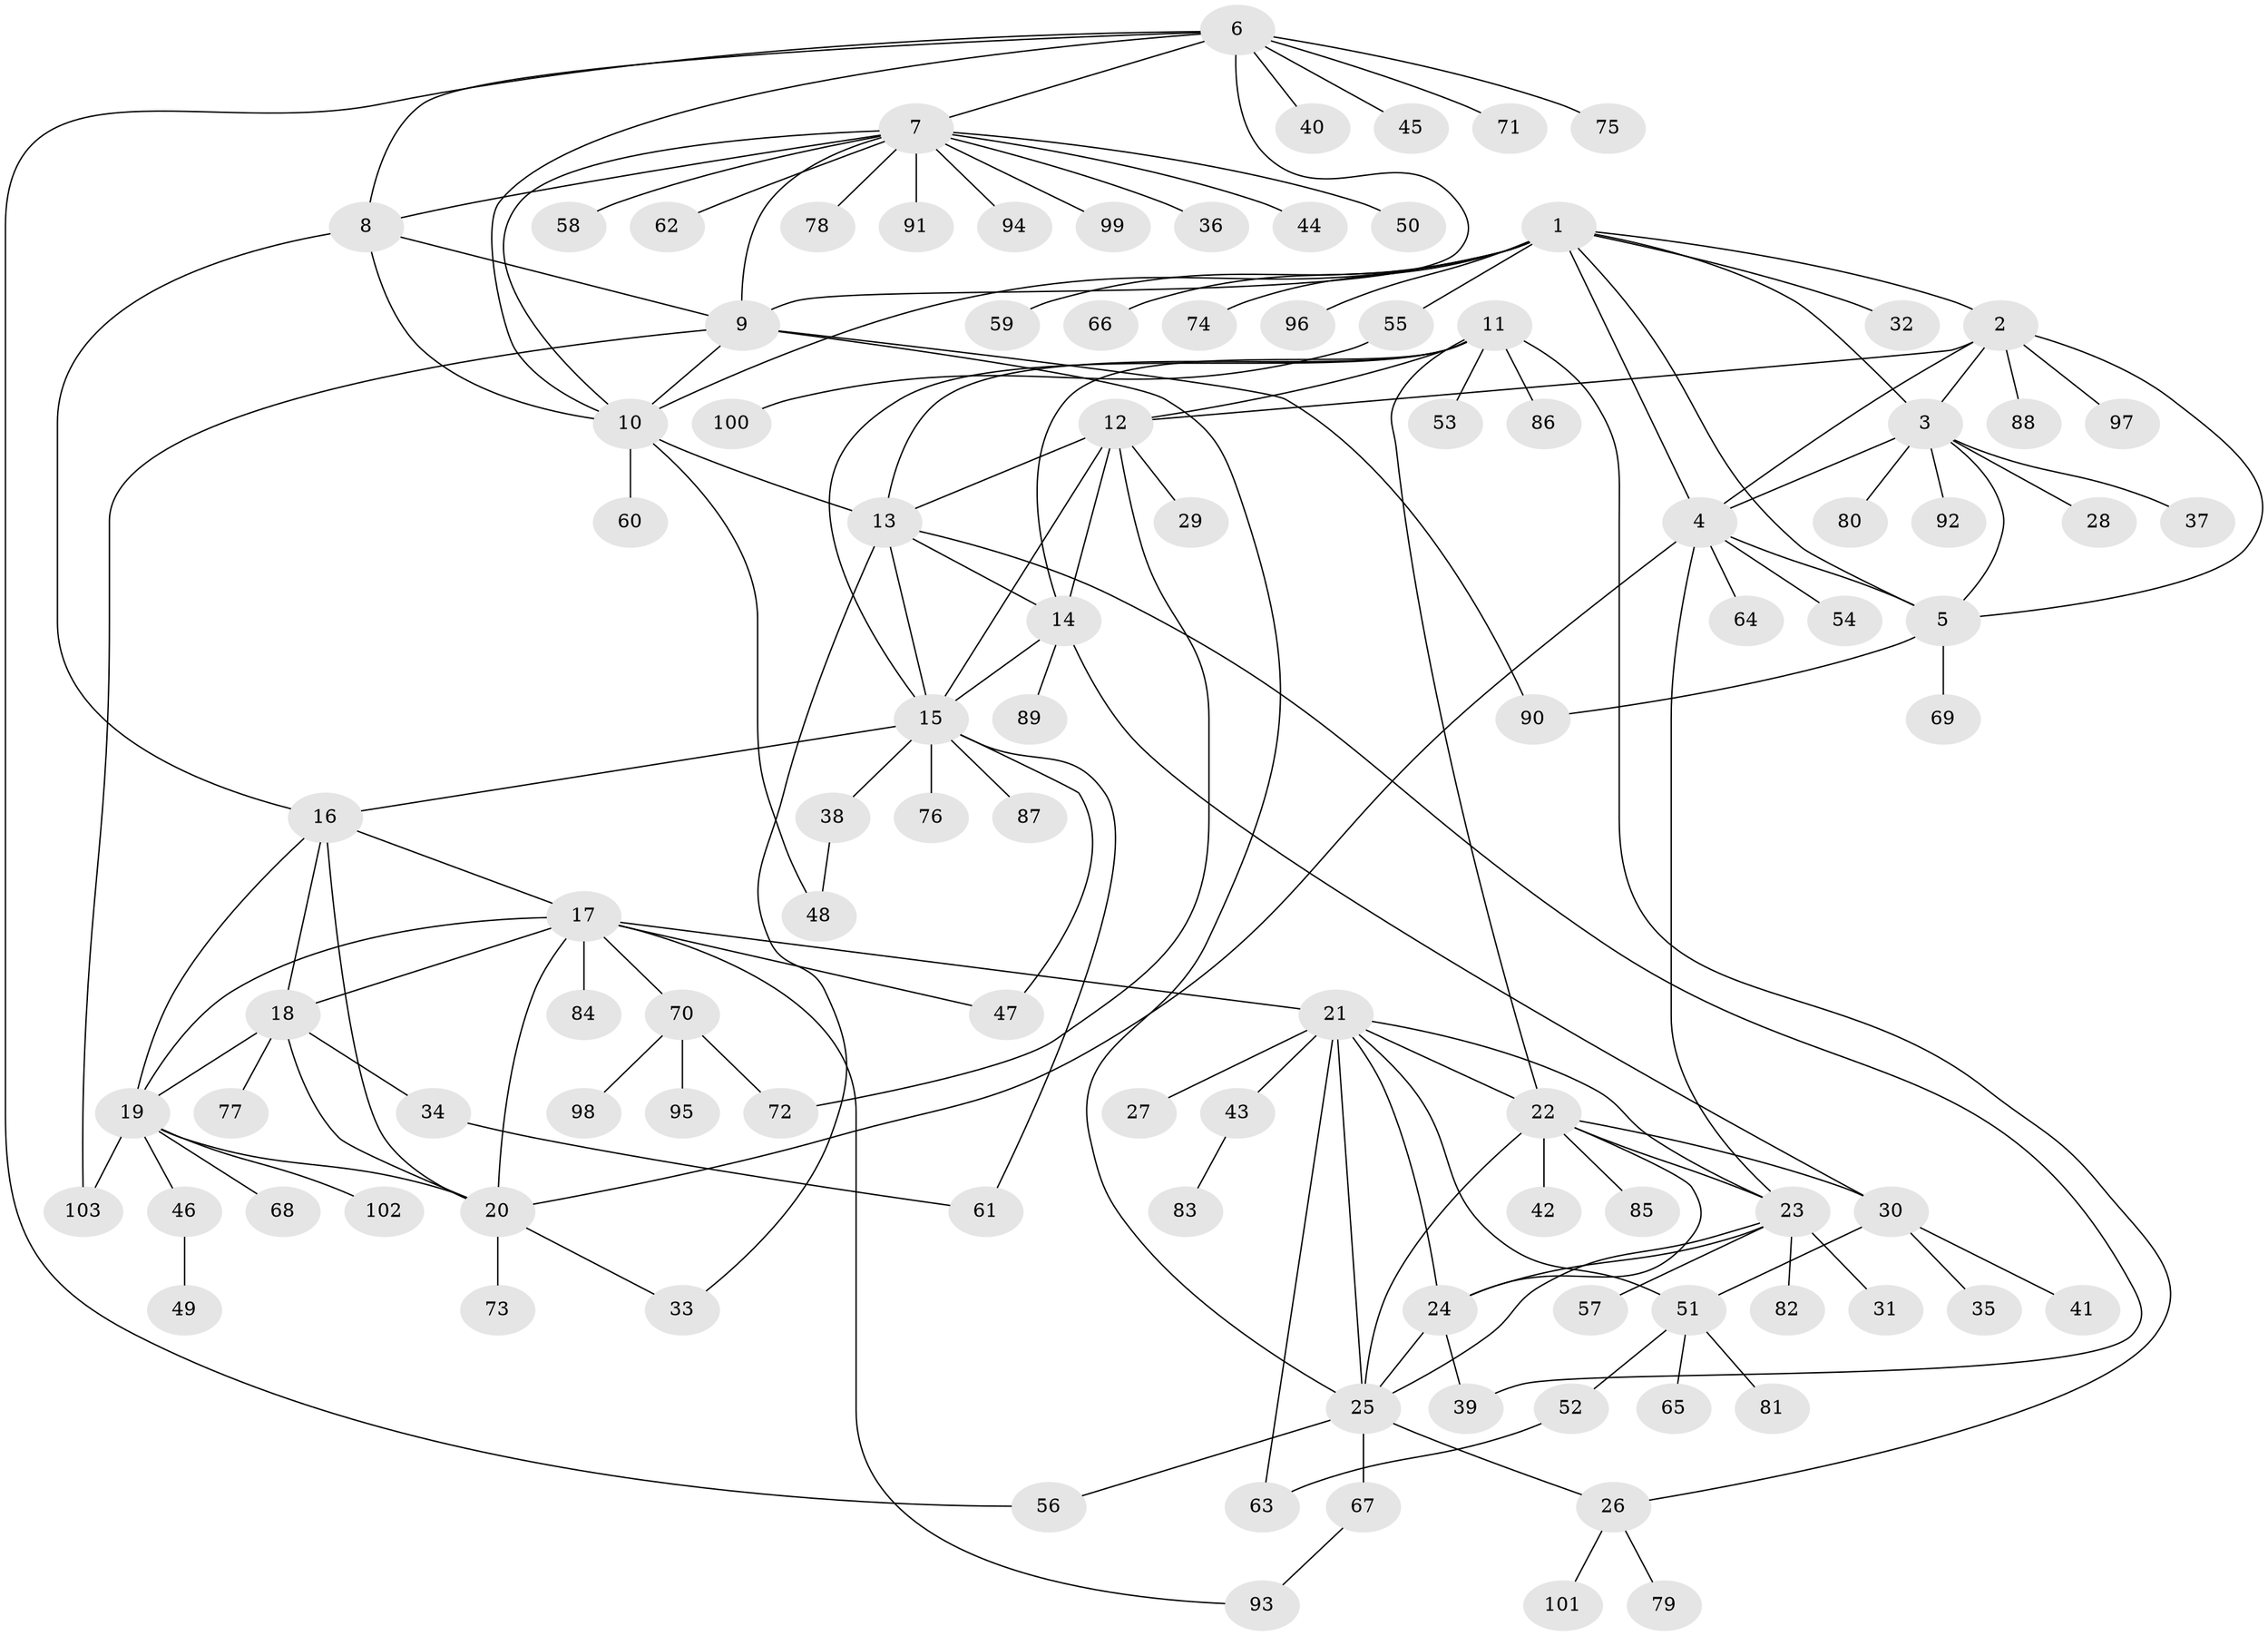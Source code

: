 // coarse degree distribution, {14: 0.012658227848101266, 6: 0.0379746835443038, 11: 0.02531645569620253, 4: 0.0759493670886076, 8: 0.02531645569620253, 12: 0.05063291139240506, 7: 0.02531645569620253, 3: 0.02531645569620253, 1: 0.5569620253164557, 2: 0.16455696202531644}
// Generated by graph-tools (version 1.1) at 2025/52/02/27/25 19:52:18]
// undirected, 103 vertices, 152 edges
graph export_dot {
graph [start="1"]
  node [color=gray90,style=filled];
  1;
  2;
  3;
  4;
  5;
  6;
  7;
  8;
  9;
  10;
  11;
  12;
  13;
  14;
  15;
  16;
  17;
  18;
  19;
  20;
  21;
  22;
  23;
  24;
  25;
  26;
  27;
  28;
  29;
  30;
  31;
  32;
  33;
  34;
  35;
  36;
  37;
  38;
  39;
  40;
  41;
  42;
  43;
  44;
  45;
  46;
  47;
  48;
  49;
  50;
  51;
  52;
  53;
  54;
  55;
  56;
  57;
  58;
  59;
  60;
  61;
  62;
  63;
  64;
  65;
  66;
  67;
  68;
  69;
  70;
  71;
  72;
  73;
  74;
  75;
  76;
  77;
  78;
  79;
  80;
  81;
  82;
  83;
  84;
  85;
  86;
  87;
  88;
  89;
  90;
  91;
  92;
  93;
  94;
  95;
  96;
  97;
  98;
  99;
  100;
  101;
  102;
  103;
  1 -- 2;
  1 -- 3;
  1 -- 4;
  1 -- 5;
  1 -- 10;
  1 -- 32;
  1 -- 55;
  1 -- 59;
  1 -- 66;
  1 -- 74;
  1 -- 96;
  2 -- 3;
  2 -- 4;
  2 -- 5;
  2 -- 12;
  2 -- 88;
  2 -- 97;
  3 -- 4;
  3 -- 5;
  3 -- 28;
  3 -- 37;
  3 -- 80;
  3 -- 92;
  4 -- 5;
  4 -- 20;
  4 -- 23;
  4 -- 54;
  4 -- 64;
  5 -- 69;
  5 -- 90;
  6 -- 7;
  6 -- 8;
  6 -- 9;
  6 -- 10;
  6 -- 40;
  6 -- 45;
  6 -- 56;
  6 -- 71;
  6 -- 75;
  7 -- 8;
  7 -- 9;
  7 -- 10;
  7 -- 36;
  7 -- 44;
  7 -- 50;
  7 -- 58;
  7 -- 62;
  7 -- 78;
  7 -- 91;
  7 -- 94;
  7 -- 99;
  8 -- 9;
  8 -- 10;
  8 -- 16;
  9 -- 10;
  9 -- 25;
  9 -- 90;
  9 -- 103;
  10 -- 13;
  10 -- 48;
  10 -- 60;
  11 -- 12;
  11 -- 13;
  11 -- 14;
  11 -- 15;
  11 -- 22;
  11 -- 26;
  11 -- 53;
  11 -- 86;
  12 -- 13;
  12 -- 14;
  12 -- 15;
  12 -- 29;
  12 -- 72;
  13 -- 14;
  13 -- 15;
  13 -- 33;
  13 -- 39;
  14 -- 15;
  14 -- 30;
  14 -- 89;
  15 -- 16;
  15 -- 38;
  15 -- 47;
  15 -- 61;
  15 -- 76;
  15 -- 87;
  16 -- 17;
  16 -- 18;
  16 -- 19;
  16 -- 20;
  17 -- 18;
  17 -- 19;
  17 -- 20;
  17 -- 21;
  17 -- 47;
  17 -- 70;
  17 -- 84;
  17 -- 93;
  18 -- 19;
  18 -- 20;
  18 -- 34;
  18 -- 77;
  19 -- 20;
  19 -- 46;
  19 -- 68;
  19 -- 102;
  19 -- 103;
  20 -- 33;
  20 -- 73;
  21 -- 22;
  21 -- 23;
  21 -- 24;
  21 -- 25;
  21 -- 27;
  21 -- 43;
  21 -- 51;
  21 -- 63;
  22 -- 23;
  22 -- 24;
  22 -- 25;
  22 -- 30;
  22 -- 42;
  22 -- 85;
  23 -- 24;
  23 -- 25;
  23 -- 31;
  23 -- 57;
  23 -- 82;
  24 -- 25;
  24 -- 39;
  25 -- 26;
  25 -- 56;
  25 -- 67;
  26 -- 79;
  26 -- 101;
  30 -- 35;
  30 -- 41;
  30 -- 51;
  34 -- 61;
  38 -- 48;
  43 -- 83;
  46 -- 49;
  51 -- 52;
  51 -- 65;
  51 -- 81;
  52 -- 63;
  55 -- 100;
  67 -- 93;
  70 -- 72;
  70 -- 95;
  70 -- 98;
}

